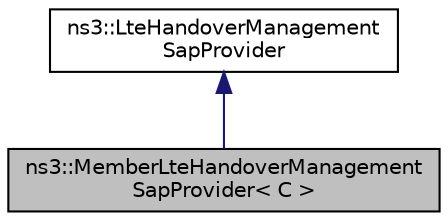 digraph "ns3::MemberLteHandoverManagementSapProvider&lt; C &gt;"
{
 // LATEX_PDF_SIZE
  edge [fontname="Helvetica",fontsize="10",labelfontname="Helvetica",labelfontsize="10"];
  node [fontname="Helvetica",fontsize="10",shape=record];
  Node1 [label="ns3::MemberLteHandoverManagement\lSapProvider\< C \>",height=0.2,width=0.4,color="black", fillcolor="grey75", style="filled", fontcolor="black",tooltip="Template for the implementation of the LteHandoverManagementSapProvider as a member of an owner class..."];
  Node2 -> Node1 [dir="back",color="midnightblue",fontsize="10",style="solid",fontname="Helvetica"];
  Node2 [label="ns3::LteHandoverManagement\lSapProvider",height=0.2,width=0.4,color="black", fillcolor="white", style="filled",URL="$classns3_1_1_lte_handover_management_sap_provider.html",tooltip="Service Access Point (SAP) offered by the handover algorithm instance to the eNodeB RRC instance."];
}
